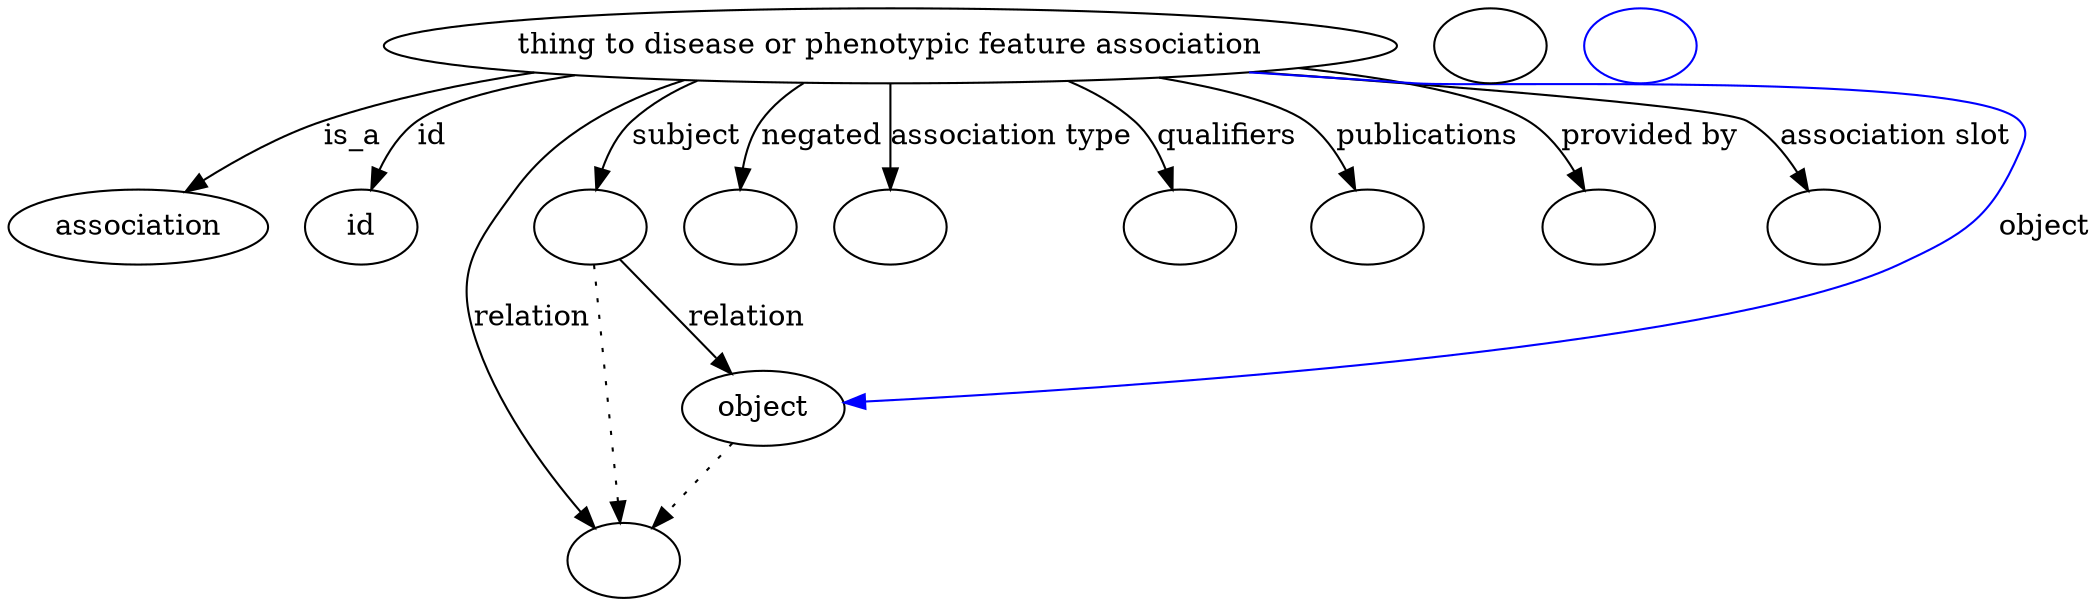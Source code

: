 digraph {
	graph [bb="0,0,847.61,281"];
	node [label="\N"];
	"thing to disease or phenotypic feature association"	 [height=0.5,
		label="thing to disease or phenotypic feature association",
		pos="383.4,263",
		width=5.1241];
	association	 [height=0.5,
		pos="49.402,177",
		width=1.3723];
	"thing to disease or phenotypic feature association" -> association	 [label=is_a,
		lp="145.68,220",
		pos="e,71.499,193.37 259.29,249.63 208.99,243.27 157.28,235.26 133.85,227 114.91,220.32 95.509,209.2 80.086,199.13"];
	id	 [height=0.5,
		pos="143.4,177",
		width=0.75];
	"thing to disease or phenotypic feature association" -> id	 [color=black,
		label=id,
		lp="179.85,220",
		pos="e,149.55,194.54 255.98,249.95 220.66,244.42 188.01,236.91 173.51,227 165.16,221.29 158.74,212.43 154.01,203.74",
		style=solid];
	subject	 [color=black,
		height=0.5,
		label="",
		pos="253.4,177",
		width=0.75];
	"thing to disease or phenotypic feature association" -> subject	 [color=black,
		label=subject,
		lp="307.23,220",
		pos="e,261.43,194.33 320.29,246.03 308.42,241.09 296.64,234.84 286.75,227 278.61,220.56 271.76,211.58 266.43,203",
		style=solid];
	relation	 [color=black,
		height=0.5,
		label="",
		pos="256.4,18",
		width=0.75];
	"thing to disease or phenotypic feature association" -> relation	 [color=black,
		label=relation,
		lp="227.78,134",
		pos="e,245.05,34.496 295.02,247.18 265.44,237.27 235.42,221.16 217.4,195 185.23,148.3 217.69,79.626 239.72,43.066",
		style=solid];
	negated	 [color=black,
		height=0.5,
		label="",
		pos="325.4,177",
		width=0.75];
	"thing to disease or phenotypic feature association" -> negated	 [color=black,
		label=negated,
		lp="358.17,220",
		pos="e,326.13,195.28 352.68,244.88 346.29,239.83 340.19,233.82 335.87,227 331.76,220.51 329.23,212.69 327.69,205.18",
		style=solid];
	"association type"	 [color=black,
		height=0.5,
		label="",
		pos="397.4,177",
		width=0.75];
	"thing to disease or phenotypic feature association" -> "association type"	 [color=black,
		label="association type",
		lp="430.31,220",
		pos="e,389.87,194.64 382.45,244.81 382.3,235.26 382.66,223.42 384.59,213 385.12,210.13 385.85,207.17 386.69,204.26",
		style=solid];
	qualifiers	 [color=black,
		height=0.5,
		label="",
		pos="496.4,177",
		width=0.75];
	"thing to disease or phenotypic feature association" -> qualifiers	 [color=black,
		label=qualifiers,
		lp="510.45,220",
		pos="e,492.11,195.2 445.56,246.02 456.06,241.12 466.2,234.9 474.4,227 480.72,220.92 485.34,212.71 488.67,204.71",
		style=solid];
	publications	 [color=black,
		height=0.5,
		label="",
		pos="571.4,177",
		width=0.75];
	"thing to disease or phenotypic feature association" -> publications	 [color=black,
		label=publications,
		lp="588.62,220",
		pos="e,564.58,194.82 477.93,247.54 504.67,241.82 529.48,234.81 540.4,227 548.58,221.16 555.05,212.42 559.92,203.87",
		style=solid];
	"provided by"	 [color=black,
		height=0.5,
		label="",
		pos="662.4,177",
		width=0.75];
	"thing to disease or phenotypic feature association" -> "provided by"	 [color=black,
		label="provided by",
		lp="675.03,220",
		pos="e,654.28,194.67 524.82,251.42 567.74,245.89 608.32,238.01 626.4,227 635.72,221.33 643.33,212.24 649.11,203.35",
		style=solid];
	"association slot"	 [color=black,
		height=0.5,
		label="",
		pos="752.4,177",
		width=0.75];
	"thing to disease or phenotypic feature association" -> "association slot"	 [color=black,
		label="association slot",
		lp="771.37,220",
		pos="e,743.31,194.37 518.02,250.64 604.97,242.27 703.54,231.87 712.4,227 722.59,221.4 731.13,212.03 737.67,202.91",
		style=solid];
	object	 [height=0.5,
		pos="316.4,91",
		width=0.88096];
	"thing to disease or phenotypic feature association" -> object	 [color=blue,
		label=object,
		lp="830.51,177",
		pos="e,348.36,91.97 515.22,250.37 535.7,248.51 556.62,246.66 576.4,245 603.27,242.75 800.06,246.76 818.4,227 822.63,222.44 819.96,219.02 \
818.4,213 811.51,186.42 811.01,174.58 788.4,159 718.94,111.13 460.97,96.383 358.63,92.358",
		style=solid];
	association_id	 [color=black,
		height=0.5,
		label="",
		pos="612.4,263",
		width=0.75];
	subject -> relation	 [pos="e,256.06,36.027 253.75,158.76 254.27,131.21 255.26,78.735 255.87,46.223",
		style=dotted];
	subject -> object	 [label=relation,
		lp="310.78,134",
		pos="e,304.18,107.69 265.25,160.82 274.55,148.13 287.65,130.25 298.26,115.76"];
	object -> relation	 [pos="e,269.55,33.998 302.79,74.435 294.85,64.781 284.71,52.443 275.94,41.766",
		style=dotted];
	"thing to disease or phenotypic feature association object"	 [color=blue,
		height=0.5,
		label="",
		pos="684.4,263",
		width=0.75];
}
